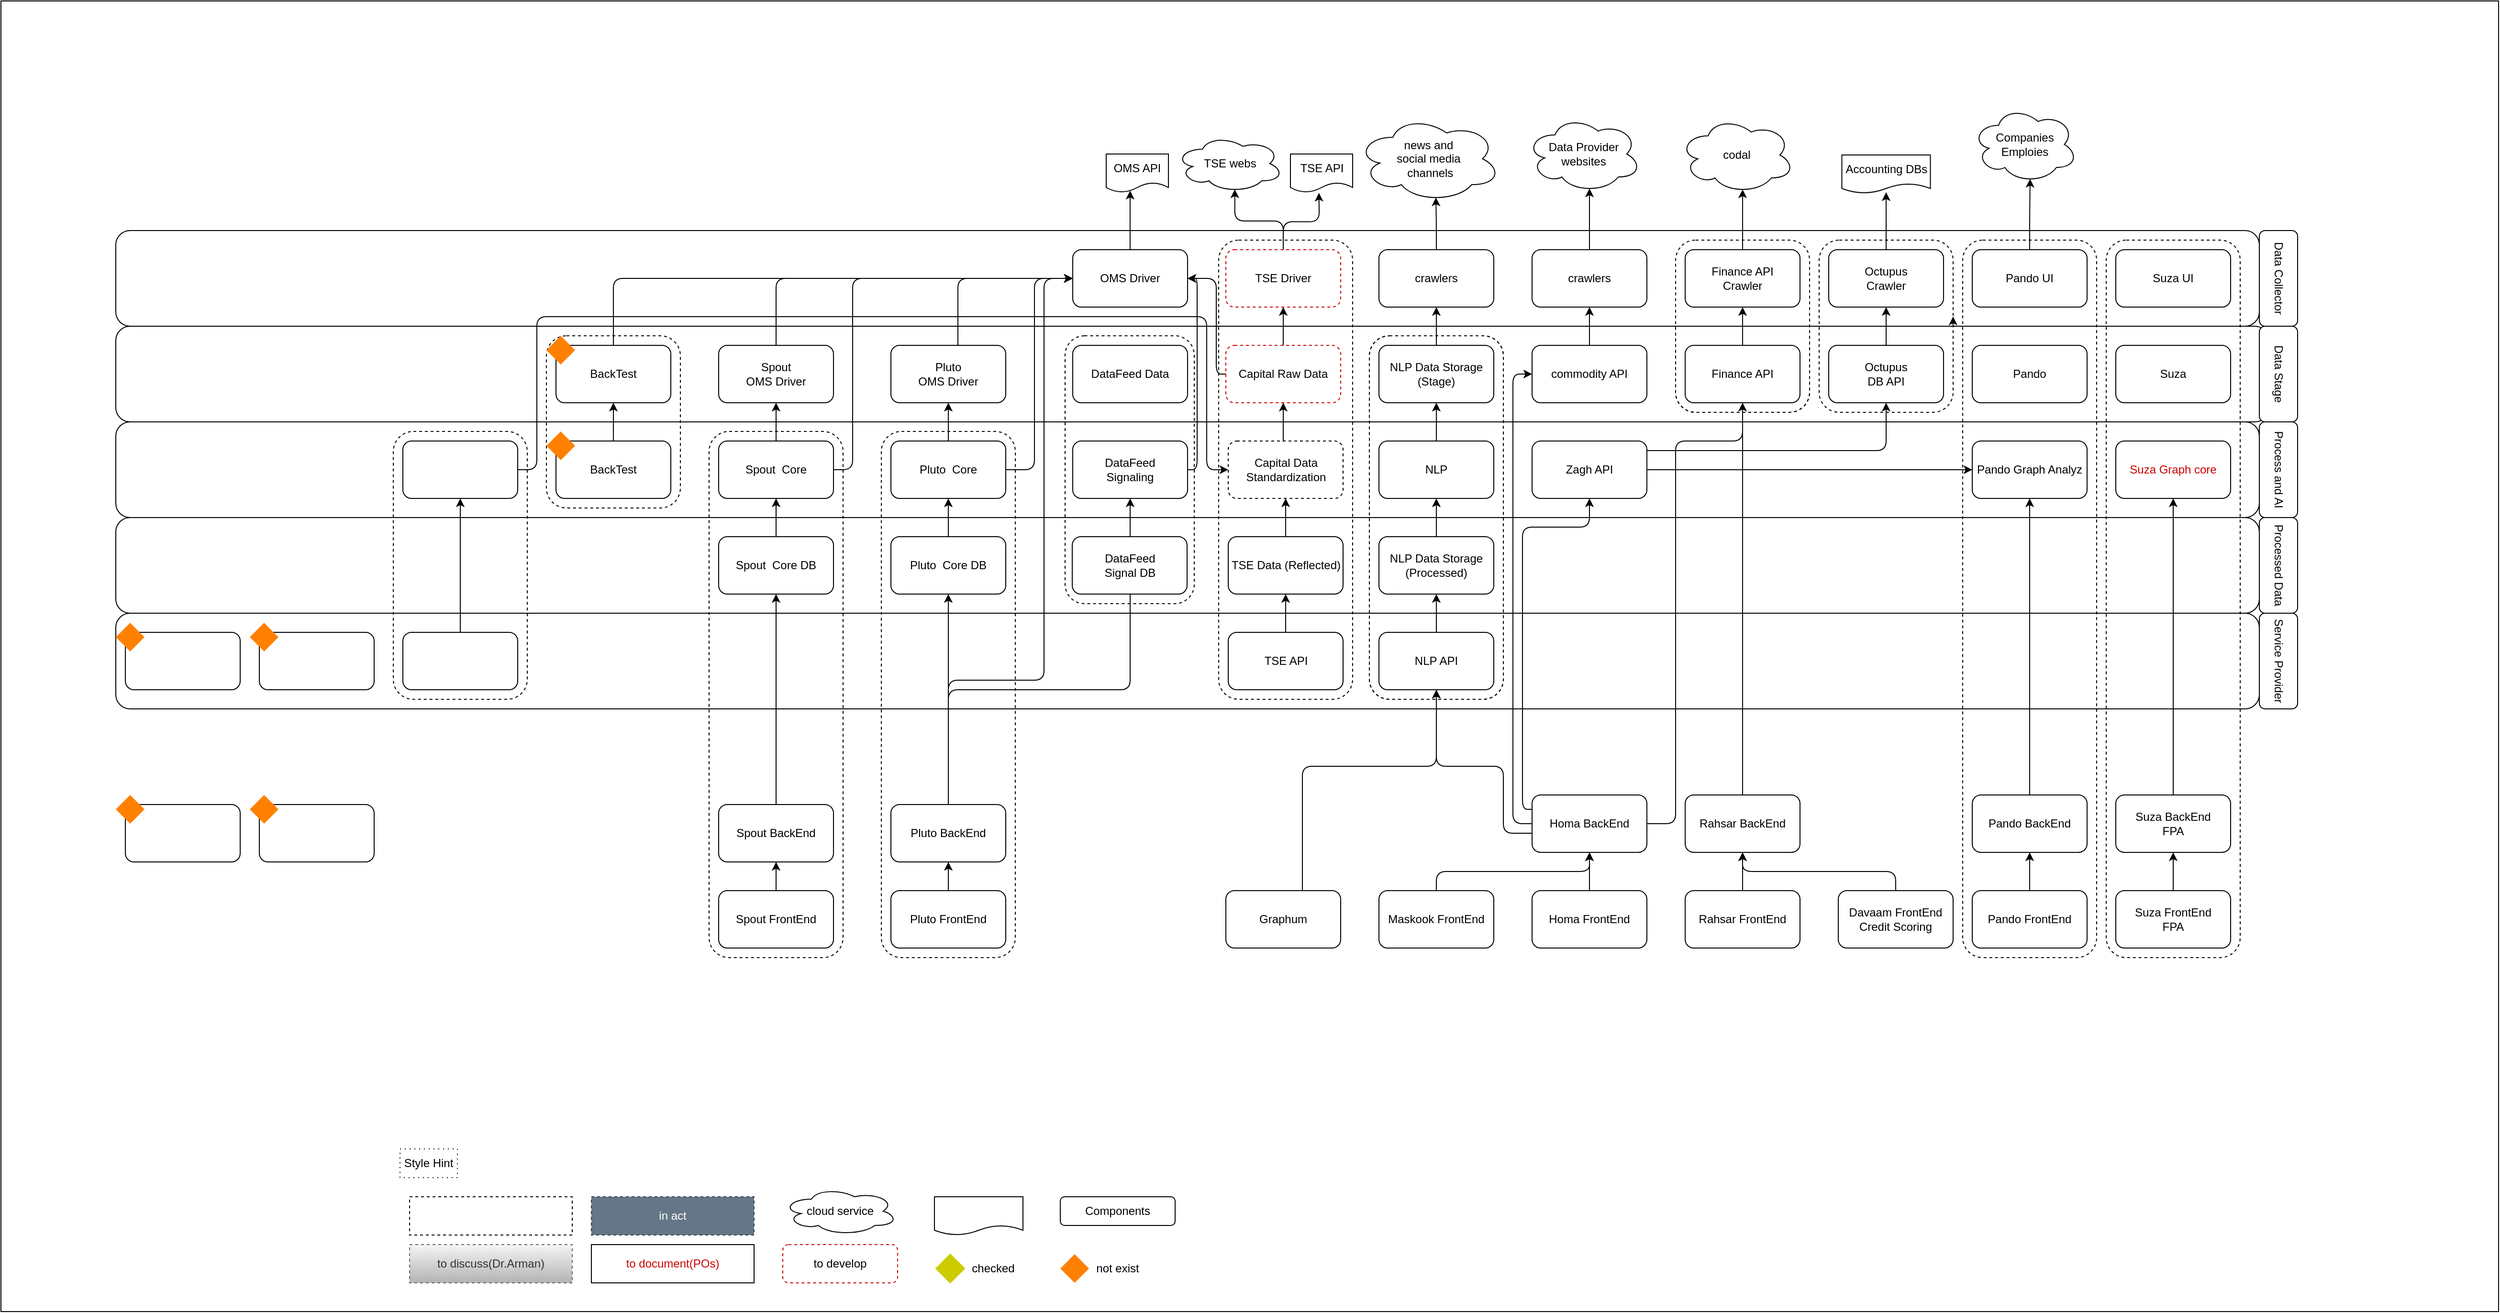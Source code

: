 <mxfile>
    <diagram id="IDggDLyRPkDE95e67uGO" name="Page-1">
        <mxGraphModel dx="3139" dy="2507" grid="1" gridSize="10" guides="1" tooltips="1" connect="1" arrows="1" fold="1" page="1" pageScale="1" pageWidth="827" pageHeight="1169" math="0" shadow="0">
            <root>
                <mxCell id="0"/>
                <mxCell id="1" parent="0"/>
                <mxCell id="234" value="" style="rounded=0;whiteSpace=wrap;html=1;sketch=0;" vertex="1" parent="1">
                    <mxGeometry x="-1240" y="-240" width="2610" height="1370" as="geometry"/>
                </mxCell>
                <mxCell id="88" value="" style="rounded=1;whiteSpace=wrap;html=1;fillColor=default;" parent="1" vertex="1">
                    <mxGeometry x="-1120" y="400" width="2240" height="100" as="geometry"/>
                </mxCell>
                <mxCell id="39" value="" style="rounded=1;whiteSpace=wrap;html=1;" parent="1" vertex="1">
                    <mxGeometry x="-1120" y="200" width="2240" height="100" as="geometry"/>
                </mxCell>
                <mxCell id="187" value="" style="rounded=1;whiteSpace=wrap;html=1;fillColor=default;" parent="1" vertex="1">
                    <mxGeometry x="-1120" y="300" width="2240" height="100" as="geometry"/>
                </mxCell>
                <mxCell id="228" value="" style="rounded=1;whiteSpace=wrap;html=1;dashed=1;fillColor=none;" vertex="1" parent="1">
                    <mxGeometry x="-830" y="210" width="140" height="280" as="geometry"/>
                </mxCell>
                <mxCell id="38" value="" style="rounded=1;whiteSpace=wrap;html=1;" parent="1" vertex="1">
                    <mxGeometry x="-1120" y="100" width="2250" height="100" as="geometry"/>
                </mxCell>
                <mxCell id="229" value="" style="rounded=1;whiteSpace=wrap;html=1;dashed=1;fillColor=none;" vertex="1" parent="1">
                    <mxGeometry x="-670" y="110" width="140" height="180" as="geometry"/>
                </mxCell>
                <mxCell id="65" value="" style="rounded=1;whiteSpace=wrap;html=1;dashed=1;fillColor=none;" parent="1" vertex="1">
                    <mxGeometry x="510" y="10" width="140" height="180" as="geometry"/>
                </mxCell>
                <mxCell id="164" value="" style="rounded=1;whiteSpace=wrap;html=1;dashed=1;fillColor=none;" parent="1" vertex="1">
                    <mxGeometry x="-128" y="110" width="135" height="280" as="geometry"/>
                </mxCell>
                <mxCell id="61" value="" style="rounded=1;whiteSpace=wrap;html=1;" parent="1" vertex="1">
                    <mxGeometry x="-1120" width="2240" height="100" as="geometry"/>
                </mxCell>
                <mxCell id="196" value="" style="rounded=1;whiteSpace=wrap;html=1;dashed=1;fillColor=none;" parent="1" vertex="1">
                    <mxGeometry x="32.5" y="10" width="140" height="480" as="geometry"/>
                </mxCell>
                <mxCell id="195" value="" style="rounded=1;whiteSpace=wrap;html=1;dashed=1;fillColor=none;" parent="1" vertex="1">
                    <mxGeometry x="190" y="110" width="140" height="380" as="geometry"/>
                </mxCell>
                <mxCell id="146" value="" style="rounded=1;whiteSpace=wrap;html=1;dashed=1;fillColor=none;" parent="1" vertex="1">
                    <mxGeometry x="-320" y="210" width="140" height="550" as="geometry"/>
                </mxCell>
                <mxCell id="85" value="" style="rounded=1;whiteSpace=wrap;html=1;dashed=1;fillColor=none;" parent="1" vertex="1">
                    <mxGeometry x="960" y="10" width="140" height="750" as="geometry"/>
                </mxCell>
                <mxCell id="147" value="" style="rounded=1;whiteSpace=wrap;html=1;dashed=1;fillColor=none;" parent="1" vertex="1">
                    <mxGeometry x="-500" y="210" width="140" height="550" as="geometry"/>
                </mxCell>
                <mxCell id="69" value="" style="rounded=1;whiteSpace=wrap;html=1;dashed=1;fillColor=none;" parent="1" vertex="1">
                    <mxGeometry x="660" y="10" width="140" height="180" as="geometry"/>
                </mxCell>
                <mxCell id="89" value="Service Provider" style="rounded=1;whiteSpace=wrap;html=1;rotation=90;" parent="1" vertex="1">
                    <mxGeometry x="1090" y="430" width="100" height="40" as="geometry"/>
                </mxCell>
                <mxCell id="78" value="" style="rounded=1;whiteSpace=wrap;html=1;dashed=1;fillColor=none;" parent="1" vertex="1">
                    <mxGeometry x="810" y="10" width="140" height="750" as="geometry"/>
                </mxCell>
                <mxCell id="62" value="Data Collector" style="rounded=1;whiteSpace=wrap;html=1;rotation=90;" parent="1" vertex="1">
                    <mxGeometry x="1090" y="30" width="100" height="40" as="geometry"/>
                </mxCell>
                <mxCell id="52" value="" style="rounded=1;whiteSpace=wrap;html=1;dashed=1;fillColor=none;" parent="1" vertex="1">
                    <mxGeometry x="190" y="110" width="140" height="380" as="geometry"/>
                </mxCell>
                <mxCell id="48" style="edgeStyle=orthogonalEdgeStyle;html=1;" parent="1" source="3" target="47" edge="1">
                    <mxGeometry relative="1" as="geometry"/>
                </mxCell>
                <mxCell id="3" value="NLP" style="rounded=1;whiteSpace=wrap;html=1;" parent="1" vertex="1">
                    <mxGeometry x="200" y="220" width="120" height="60" as="geometry"/>
                </mxCell>
                <mxCell id="17" style="edgeStyle=orthogonalEdgeStyle;html=1;entryX=0.5;entryY=1;entryDx=0;entryDy=0;" parent="1" source="4" target="8" edge="1">
                    <mxGeometry relative="1" as="geometry"/>
                </mxCell>
                <mxCell id="4" value="commodity API" style="rounded=1;whiteSpace=wrap;html=1;" parent="1" vertex="1">
                    <mxGeometry x="360" y="120" width="120" height="60" as="geometry"/>
                </mxCell>
                <mxCell id="18" style="edgeStyle=orthogonalEdgeStyle;html=1;entryX=0.55;entryY=0.95;entryDx=0;entryDy=0;entryPerimeter=0;" parent="1" source="5" target="6" edge="1">
                    <mxGeometry relative="1" as="geometry"/>
                </mxCell>
                <mxCell id="5" value="Finance API&lt;br&gt;Crawler" style="rounded=1;whiteSpace=wrap;html=1;" parent="1" vertex="1">
                    <mxGeometry x="520" y="20" width="120" height="60" as="geometry"/>
                </mxCell>
                <mxCell id="6" value="codal" style="ellipse;shape=cloud;whiteSpace=wrap;html=1;" parent="1" vertex="1">
                    <mxGeometry x="514" y="-119" width="120" height="80" as="geometry"/>
                </mxCell>
                <mxCell id="118" style="edgeStyle=orthogonalEdgeStyle;html=1;entryX=0.55;entryY=0.95;entryDx=0;entryDy=0;entryPerimeter=0;fontSize=12;fontColor=#FFFFFF;" parent="1" source="8" target="117" edge="1">
                    <mxGeometry relative="1" as="geometry"/>
                </mxCell>
                <mxCell id="8" value="crawlers" style="rounded=1;whiteSpace=wrap;html=1;" parent="1" vertex="1">
                    <mxGeometry x="360" y="20" width="120" height="60" as="geometry"/>
                </mxCell>
                <mxCell id="116" style="edgeStyle=orthogonalEdgeStyle;html=1;entryX=0.55;entryY=0.95;entryDx=0;entryDy=0;entryPerimeter=0;fontSize=12;fontColor=#FFFFFF;" parent="1" source="9" target="115" edge="1">
                    <mxGeometry relative="1" as="geometry"/>
                </mxCell>
                <mxCell id="9" value="crawlers" style="rounded=1;whiteSpace=wrap;html=1;" parent="1" vertex="1">
                    <mxGeometry x="200" y="20" width="120" height="60" as="geometry"/>
                </mxCell>
                <mxCell id="24" style="edgeStyle=orthogonalEdgeStyle;html=1;entryX=0.5;entryY=1;entryDx=0;entryDy=0;" parent="1" source="19" target="5" edge="1">
                    <mxGeometry relative="1" as="geometry"/>
                </mxCell>
                <mxCell id="19" value="Rahsar BackEnd" style="rounded=1;whiteSpace=wrap;html=1;" parent="1" vertex="1">
                    <mxGeometry x="520" y="590" width="120" height="60" as="geometry"/>
                </mxCell>
                <mxCell id="26" style="edgeStyle=orthogonalEdgeStyle;html=1;entryX=0.5;entryY=1;entryDx=0;entryDy=0;" parent="1" source="20" target="21" edge="1">
                    <mxGeometry relative="1" as="geometry"/>
                </mxCell>
                <mxCell id="20" value="Homa FrontEnd" style="rounded=1;whiteSpace=wrap;html=1;" parent="1" vertex="1">
                    <mxGeometry x="360" y="690" width="120" height="60" as="geometry"/>
                </mxCell>
                <mxCell id="28" style="edgeStyle=orthogonalEdgeStyle;html=1;entryX=0;entryY=0.5;entryDx=0;entryDy=0;" parent="1" source="21" target="4" edge="1">
                    <mxGeometry relative="1" as="geometry">
                        <Array as="points">
                            <mxPoint x="340" y="620"/>
                            <mxPoint x="340" y="150"/>
                        </Array>
                    </mxGeometry>
                </mxCell>
                <mxCell id="34" style="edgeStyle=orthogonalEdgeStyle;html=1;entryX=0.5;entryY=1;entryDx=0;entryDy=0;exitX=0;exitY=0.25;exitDx=0;exitDy=0;" parent="1" target="31" edge="1" source="21">
                    <mxGeometry relative="1" as="geometry">
                        <mxPoint x="420" y="350" as="sourcePoint"/>
                        <Array as="points">
                            <mxPoint x="350" y="605"/>
                            <mxPoint x="350" y="310"/>
                            <mxPoint x="420" y="310"/>
                        </Array>
                    </mxGeometry>
                </mxCell>
                <mxCell id="193" style="edgeStyle=orthogonalEdgeStyle;html=1;entryX=0.5;entryY=1;entryDx=0;entryDy=0;fontFamily=Helvetica;fontSize=12;fontColor=#FFFFFF;" parent="1" source="21" target="190" edge="1">
                    <mxGeometry relative="1" as="geometry">
                        <Array as="points">
                            <mxPoint x="330" y="630"/>
                            <mxPoint x="330" y="560"/>
                            <mxPoint x="260" y="560"/>
                        </Array>
                    </mxGeometry>
                </mxCell>
                <mxCell id="226" style="edgeStyle=orthogonalEdgeStyle;html=1;entryX=0.5;entryY=1;entryDx=0;entryDy=0;" edge="1" parent="1" source="21" target="63">
                    <mxGeometry relative="1" as="geometry">
                        <Array as="points">
                            <mxPoint x="510" y="620"/>
                            <mxPoint x="510" y="220"/>
                            <mxPoint x="580" y="220"/>
                        </Array>
                    </mxGeometry>
                </mxCell>
                <mxCell id="21" value="Homa BackEnd" style="rounded=1;whiteSpace=wrap;html=1;" parent="1" vertex="1">
                    <mxGeometry x="360" y="590" width="120" height="60" as="geometry"/>
                </mxCell>
                <mxCell id="25" style="edgeStyle=orthogonalEdgeStyle;html=1;entryX=0.5;entryY=1;entryDx=0;entryDy=0;" parent="1" source="22" target="19" edge="1">
                    <mxGeometry relative="1" as="geometry"/>
                </mxCell>
                <mxCell id="22" value="Rahsar FrontEnd" style="rounded=1;whiteSpace=wrap;html=1;" parent="1" vertex="1">
                    <mxGeometry x="520" y="690" width="120" height="60" as="geometry"/>
                </mxCell>
                <mxCell id="30" style="edgeStyle=orthogonalEdgeStyle;html=1;" parent="1" source="29" target="21" edge="1">
                    <mxGeometry relative="1" as="geometry">
                        <Array as="points">
                            <mxPoint x="260" y="670"/>
                            <mxPoint x="420" y="670"/>
                        </Array>
                    </mxGeometry>
                </mxCell>
                <mxCell id="29" value="Maskook FrontEnd" style="rounded=1;whiteSpace=wrap;html=1;" parent="1" vertex="1">
                    <mxGeometry x="200" y="690" width="120" height="60" as="geometry"/>
                </mxCell>
                <mxCell id="67" style="edgeStyle=orthogonalEdgeStyle;html=1;entryX=0.5;entryY=1;entryDx=0;entryDy=0;" parent="1" source="31" target="66" edge="1">
                    <mxGeometry relative="1" as="geometry">
                        <Array as="points">
                            <mxPoint x="730" y="230"/>
                        </Array>
                    </mxGeometry>
                </mxCell>
                <mxCell id="82" style="edgeStyle=orthogonalEdgeStyle;html=1;entryX=0;entryY=0.5;entryDx=0;entryDy=0;" parent="1" source="31" target="72" edge="1">
                    <mxGeometry relative="1" as="geometry"/>
                </mxCell>
                <mxCell id="31" value="Zagh API" style="rounded=1;whiteSpace=wrap;html=1;" parent="1" vertex="1">
                    <mxGeometry x="360" y="220" width="120" height="60" as="geometry"/>
                </mxCell>
                <mxCell id="40" value="Data Stage" style="rounded=1;whiteSpace=wrap;html=1;rotation=90;" parent="1" vertex="1">
                    <mxGeometry x="1090" y="130" width="100" height="40" as="geometry"/>
                </mxCell>
                <mxCell id="41" value="Process and AI" style="rounded=1;whiteSpace=wrap;html=1;rotation=90;" parent="1" vertex="1">
                    <mxGeometry x="1090" y="230" width="100" height="40" as="geometry"/>
                </mxCell>
                <mxCell id="45" style="edgeStyle=orthogonalEdgeStyle;html=1;entryX=0.5;entryY=1;entryDx=0;entryDy=0;" parent="1" source="42" target="19" edge="1">
                    <mxGeometry relative="1" as="geometry">
                        <Array as="points">
                            <mxPoint x="740" y="670"/>
                            <mxPoint x="580" y="670"/>
                        </Array>
                    </mxGeometry>
                </mxCell>
                <mxCell id="42" value="Davaam FrontEnd&lt;br&gt;Credit Scoring" style="rounded=1;whiteSpace=wrap;html=1;" parent="1" vertex="1">
                    <mxGeometry x="680" y="690" width="120" height="60" as="geometry"/>
                </mxCell>
                <mxCell id="151" style="edgeStyle=orthogonalEdgeStyle;html=1;entryX=0.5;entryY=1;entryDx=0;entryDy=0;fontSize=12;fontColor=#FFFFFF;" parent="1" source="43" target="84" edge="1">
                    <mxGeometry relative="1" as="geometry"/>
                </mxCell>
                <mxCell id="43" value="Suza FrontEnd&lt;br&gt;FPA" style="rounded=1;whiteSpace=wrap;html=1;" parent="1" vertex="1">
                    <mxGeometry x="970" y="690" width="120" height="60" as="geometry"/>
                </mxCell>
                <mxCell id="194" style="edgeStyle=orthogonalEdgeStyle;html=1;entryX=0.5;entryY=1;entryDx=0;entryDy=0;fontFamily=Helvetica;fontSize=12;fontColor=#FFFFFF;" parent="1" source="46" target="190" edge="1">
                    <mxGeometry relative="1" as="geometry">
                        <Array as="points">
                            <mxPoint x="120" y="560"/>
                            <mxPoint x="260" y="560"/>
                        </Array>
                    </mxGeometry>
                </mxCell>
                <mxCell id="46" value="Graphum" style="rounded=1;whiteSpace=wrap;html=1;" parent="1" vertex="1">
                    <mxGeometry x="40" y="690" width="120" height="60" as="geometry"/>
                </mxCell>
                <mxCell id="49" style="edgeStyle=orthogonalEdgeStyle;html=1;" parent="1" source="47" target="9" edge="1">
                    <mxGeometry relative="1" as="geometry"/>
                </mxCell>
                <mxCell id="47" value="NLP Data Storage&lt;br&gt;(Stage)" style="rounded=1;whiteSpace=wrap;html=1;" parent="1" vertex="1">
                    <mxGeometry x="200" y="120" width="120" height="60" as="geometry"/>
                </mxCell>
                <mxCell id="80" style="edgeStyle=orthogonalEdgeStyle;html=1;entryX=0.55;entryY=0.95;entryDx=0;entryDy=0;entryPerimeter=0;" parent="1" source="54" target="79" edge="1">
                    <mxGeometry relative="1" as="geometry"/>
                </mxCell>
                <mxCell id="54" value="Pando UI" style="rounded=1;whiteSpace=wrap;html=1;" parent="1" vertex="1">
                    <mxGeometry x="820" y="20" width="120" height="60" as="geometry"/>
                </mxCell>
                <mxCell id="107" style="edgeStyle=orthogonalEdgeStyle;html=1;entryX=0.49;entryY=1;entryDx=0;entryDy=0;entryPerimeter=0;fontSize=12;fontColor=#FFFFFF;" parent="1" source="55" edge="1">
                    <mxGeometry relative="1" as="geometry">
                        <mxPoint x="730" y="-40" as="targetPoint"/>
                    </mxGeometry>
                </mxCell>
                <mxCell id="55" value="Octupus&lt;br&gt;Crawler" style="rounded=1;whiteSpace=wrap;html=1;" parent="1" vertex="1">
                    <mxGeometry x="670" y="20" width="120" height="60" as="geometry"/>
                </mxCell>
                <mxCell id="63" value="Finance API" style="rounded=1;whiteSpace=wrap;html=1;" parent="1" vertex="1">
                    <mxGeometry x="520" y="120" width="120" height="60" as="geometry"/>
                </mxCell>
                <mxCell id="68" style="edgeStyle=orthogonalEdgeStyle;html=1;entryX=0.5;entryY=1;entryDx=0;entryDy=0;" parent="1" source="66" target="55" edge="1">
                    <mxGeometry relative="1" as="geometry"/>
                </mxCell>
                <mxCell id="66" value="Octupus&lt;br&gt;DB API" style="rounded=1;whiteSpace=wrap;html=1;" parent="1" vertex="1">
                    <mxGeometry x="670" y="120" width="120" height="60" as="geometry"/>
                </mxCell>
                <mxCell id="71" value="Pando" style="rounded=1;whiteSpace=wrap;html=1;" parent="1" vertex="1">
                    <mxGeometry x="820" y="120" width="120" height="60" as="geometry"/>
                </mxCell>
                <mxCell id="72" value="Pando Graph Analyz" style="rounded=1;whiteSpace=wrap;html=1;" parent="1" vertex="1">
                    <mxGeometry x="820" y="220" width="120" height="60" as="geometry"/>
                </mxCell>
                <mxCell id="152" style="edgeStyle=orthogonalEdgeStyle;html=1;entryX=0.5;entryY=1;entryDx=0;entryDy=0;fontSize=12;fontColor=#FFFFFF;" parent="1" source="73" target="72" edge="1">
                    <mxGeometry relative="1" as="geometry"/>
                </mxCell>
                <mxCell id="73" value="Pando BackEnd" style="rounded=1;whiteSpace=wrap;html=1;" parent="1" vertex="1">
                    <mxGeometry x="820" y="590" width="120" height="60" as="geometry"/>
                </mxCell>
                <mxCell id="150" style="edgeStyle=orthogonalEdgeStyle;html=1;entryX=0.5;entryY=1;entryDx=0;entryDy=0;fontSize=12;fontColor=#FFFFFF;" parent="1" source="74" target="73" edge="1">
                    <mxGeometry relative="1" as="geometry"/>
                </mxCell>
                <mxCell id="74" value="Pando FrontEnd" style="rounded=1;whiteSpace=wrap;html=1;" parent="1" vertex="1">
                    <mxGeometry x="820" y="690" width="120" height="60" as="geometry"/>
                </mxCell>
                <mxCell id="75" style="edgeStyle=orthogonalEdgeStyle;html=1;exitX=1;exitY=0.5;exitDx=0;exitDy=0;entryX=1;entryY=0.444;entryDx=0;entryDy=0;entryPerimeter=0;" parent="1" source="69" target="69" edge="1">
                    <mxGeometry relative="1" as="geometry"/>
                </mxCell>
                <mxCell id="79" value="Companies&lt;br&gt;Emploies" style="ellipse;shape=cloud;whiteSpace=wrap;html=1;" parent="1" vertex="1">
                    <mxGeometry x="820" y="-130" width="110" height="80" as="geometry"/>
                </mxCell>
                <mxCell id="83" value="&lt;font color=&quot;#cc0000&quot;&gt;Suza Graph core&lt;/font&gt;" style="rounded=1;whiteSpace=wrap;html=1;" parent="1" vertex="1">
                    <mxGeometry x="970" y="220" width="120" height="60" as="geometry"/>
                </mxCell>
                <mxCell id="153" style="edgeStyle=orthogonalEdgeStyle;html=1;entryX=0.5;entryY=1;entryDx=0;entryDy=0;fontSize=12;fontColor=#FFFFFF;" parent="1" source="84" target="83" edge="1">
                    <mxGeometry relative="1" as="geometry"/>
                </mxCell>
                <mxCell id="84" value="Suza BackEnd&lt;br&gt;FPA" style="rounded=1;whiteSpace=wrap;html=1;" parent="1" vertex="1">
                    <mxGeometry x="970" y="590" width="120" height="60" as="geometry"/>
                </mxCell>
                <mxCell id="86" value="Suza UI" style="rounded=1;whiteSpace=wrap;html=1;" parent="1" vertex="1">
                    <mxGeometry x="970" y="20" width="120" height="60" as="geometry"/>
                </mxCell>
                <mxCell id="87" value="Suza" style="rounded=1;whiteSpace=wrap;html=1;" parent="1" vertex="1">
                    <mxGeometry x="970" y="120" width="120" height="60" as="geometry"/>
                </mxCell>
                <mxCell id="105" value="OMS API" style="shape=document;whiteSpace=wrap;html=1;boundedLbl=1;fontSize=12;fontColor=default;fillColor=default;size=0.25;" parent="1" vertex="1">
                    <mxGeometry x="-85" y="-80" width="65" height="40" as="geometry"/>
                </mxCell>
                <mxCell id="154" style="edgeStyle=orthogonalEdgeStyle;html=1;entryX=1;entryY=0.5;entryDx=0;entryDy=0;fontSize=12;fontColor=#FFFFFF;" parent="1" source="111" target="139" edge="1">
                    <mxGeometry relative="1" as="geometry">
                        <Array as="points">
                            <mxPoint x="30" y="150"/>
                            <mxPoint x="30" y="50"/>
                        </Array>
                    </mxGeometry>
                </mxCell>
                <mxCell id="156" style="edgeStyle=orthogonalEdgeStyle;html=1;entryX=0.5;entryY=1;entryDx=0;entryDy=0;fontSize=12;fontColor=#FFFFFF;" parent="1" source="111" target="155" edge="1">
                    <mxGeometry relative="1" as="geometry"/>
                </mxCell>
                <mxCell id="111" value="Capital Raw Data" style="rounded=1;whiteSpace=wrap;html=1;dashed=1;strokeColor=#CC0000;" parent="1" vertex="1">
                    <mxGeometry x="40" y="120" width="120" height="60" as="geometry"/>
                </mxCell>
                <mxCell id="115" value="news and &lt;br&gt;social media&lt;br&gt;&amp;nbsp;channels" style="ellipse;shape=cloud;whiteSpace=wrap;html=1;" parent="1" vertex="1">
                    <mxGeometry x="177" y="-120" width="150" height="90" as="geometry"/>
                </mxCell>
                <mxCell id="117" value="Data Provider websites" style="ellipse;shape=cloud;whiteSpace=wrap;html=1;" parent="1" vertex="1">
                    <mxGeometry x="354" y="-120" width="120" height="80" as="geometry"/>
                </mxCell>
                <mxCell id="119" value="TSE webs" style="ellipse;shape=cloud;whiteSpace=wrap;html=1;" parent="1" vertex="1">
                    <mxGeometry x="-12.5" y="-100" width="112.5" height="60" as="geometry"/>
                </mxCell>
                <mxCell id="136" style="edgeStyle=orthogonalEdgeStyle;html=1;fontSize=12;fontColor=#FFFFFF;startArrow=none;" parent="1" source="217" target="130" edge="1">
                    <mxGeometry relative="1" as="geometry"/>
                </mxCell>
                <mxCell id="138" style="edgeStyle=orthogonalEdgeStyle;html=1;entryX=0.5;entryY=1;entryDx=0;entryDy=0;fontSize=12;fontColor=#FFFFFF;" parent="1" source="126" target="128" edge="1">
                    <mxGeometry relative="1" as="geometry">
                        <Array as="points">
                            <mxPoint x="-250" y="480"/>
                            <mxPoint x="-60" y="480"/>
                        </Array>
                    </mxGeometry>
                </mxCell>
                <mxCell id="143" style="edgeStyle=orthogonalEdgeStyle;html=1;entryX=0;entryY=0.5;entryDx=0;entryDy=0;fontSize=12;fontColor=#FFFFFF;" parent="1" source="126" target="139" edge="1">
                    <mxGeometry relative="1" as="geometry">
                        <Array as="points">
                            <mxPoint x="-250" y="470"/>
                            <mxPoint x="-150" y="470"/>
                            <mxPoint x="-150" y="50"/>
                        </Array>
                    </mxGeometry>
                </mxCell>
                <mxCell id="219" style="edgeStyle=orthogonalEdgeStyle;html=1;entryX=0.5;entryY=1;entryDx=0;entryDy=0;" edge="1" parent="1" source="126" target="217">
                    <mxGeometry relative="1" as="geometry"/>
                </mxCell>
                <mxCell id="126" value="Pluto BackEnd" style="rounded=1;whiteSpace=wrap;html=1;" parent="1" vertex="1">
                    <mxGeometry x="-310" y="600" width="120" height="60" as="geometry"/>
                </mxCell>
                <mxCell id="135" style="edgeStyle=orthogonalEdgeStyle;html=1;entryX=0.5;entryY=1;entryDx=0;entryDy=0;fontSize=12;fontColor=#FFFFFF;startArrow=none;" parent="1" source="215" target="129" edge="1">
                    <mxGeometry relative="1" as="geometry"/>
                </mxCell>
                <mxCell id="220" style="edgeStyle=orthogonalEdgeStyle;html=1;entryX=0.5;entryY=1;entryDx=0;entryDy=0;" edge="1" parent="1" source="127" target="215">
                    <mxGeometry relative="1" as="geometry"/>
                </mxCell>
                <mxCell id="127" value="Spout BackEnd" style="rounded=1;whiteSpace=wrap;html=1;" parent="1" vertex="1">
                    <mxGeometry x="-490" y="600" width="120" height="60" as="geometry"/>
                </mxCell>
                <mxCell id="141" style="edgeStyle=orthogonalEdgeStyle;html=1;fontSize=12;fontColor=#FFFFFF;" parent="1" source="128" target="139" edge="1">
                    <mxGeometry relative="1" as="geometry">
                        <Array as="points">
                            <mxPoint x="10" y="250"/>
                            <mxPoint x="10" y="50"/>
                        </Array>
                    </mxGeometry>
                </mxCell>
                <mxCell id="128" value="DataFeed&lt;br&gt;Signaling" style="rounded=1;whiteSpace=wrap;html=1;" parent="1" vertex="1">
                    <mxGeometry x="-120" y="220" width="120" height="60" as="geometry"/>
                </mxCell>
                <mxCell id="145" style="edgeStyle=orthogonalEdgeStyle;html=1;entryX=0;entryY=0.5;entryDx=0;entryDy=0;fontSize=12;fontColor=#FFFFFF;startArrow=none;" parent="1" source="211" target="139" edge="1">
                    <mxGeometry relative="1" as="geometry">
                        <Array as="points">
                            <mxPoint x="-430" y="50"/>
                        </Array>
                    </mxGeometry>
                </mxCell>
                <mxCell id="213" style="edgeStyle=orthogonalEdgeStyle;html=1;entryX=0.5;entryY=1;entryDx=0;entryDy=0;" edge="1" parent="1" source="129" target="211">
                    <mxGeometry relative="1" as="geometry"/>
                </mxCell>
                <mxCell id="214" style="edgeStyle=orthogonalEdgeStyle;html=1;entryX=0;entryY=0.5;entryDx=0;entryDy=0;" edge="1" parent="1" source="129" target="139">
                    <mxGeometry relative="1" as="geometry">
                        <Array as="points">
                            <mxPoint x="-350" y="250"/>
                            <mxPoint x="-350" y="50"/>
                        </Array>
                    </mxGeometry>
                </mxCell>
                <mxCell id="129" value="Spout&amp;nbsp; Core" style="rounded=1;whiteSpace=wrap;html=1;" parent="1" vertex="1">
                    <mxGeometry x="-490" y="220" width="120" height="60" as="geometry"/>
                </mxCell>
                <mxCell id="142" style="edgeStyle=orthogonalEdgeStyle;html=1;entryX=0;entryY=0.5;entryDx=0;entryDy=0;fontSize=12;fontColor=#FFFFFF;" parent="1" source="130" target="139" edge="1">
                    <mxGeometry relative="1" as="geometry">
                        <Array as="points">
                            <mxPoint x="-160" y="250"/>
                            <mxPoint x="-160" y="50"/>
                        </Array>
                    </mxGeometry>
                </mxCell>
                <mxCell id="209" style="edgeStyle=none;html=1;entryX=0.5;entryY=1;entryDx=0;entryDy=0;" edge="1" parent="1" source="130" target="208">
                    <mxGeometry relative="1" as="geometry"/>
                </mxCell>
                <mxCell id="130" value="Pluto&amp;nbsp; Core" style="rounded=1;whiteSpace=wrap;html=1;" parent="1" vertex="1">
                    <mxGeometry x="-310" y="220" width="120" height="60" as="geometry"/>
                </mxCell>
                <mxCell id="133" style="edgeStyle=orthogonalEdgeStyle;html=1;fontSize=12;fontColor=#FFFFFF;" parent="1" source="131" target="126" edge="1">
                    <mxGeometry relative="1" as="geometry"/>
                </mxCell>
                <mxCell id="131" value="Pluto FrontEnd" style="rounded=1;whiteSpace=wrap;html=1;" parent="1" vertex="1">
                    <mxGeometry x="-310" y="690" width="120" height="60" as="geometry"/>
                </mxCell>
                <mxCell id="134" style="edgeStyle=orthogonalEdgeStyle;html=1;fontSize=12;fontColor=#FFFFFF;" parent="1" source="132" target="127" edge="1">
                    <mxGeometry relative="1" as="geometry"/>
                </mxCell>
                <mxCell id="132" value="Spout FrontEnd" style="rounded=1;whiteSpace=wrap;html=1;" parent="1" vertex="1">
                    <mxGeometry x="-490" y="690" width="120" height="60" as="geometry"/>
                </mxCell>
                <mxCell id="222" style="edgeStyle=orthogonalEdgeStyle;html=1;entryX=0.384;entryY=0.96;entryDx=0;entryDy=0;entryPerimeter=0;" edge="1" parent="1" source="139" target="105">
                    <mxGeometry relative="1" as="geometry"/>
                </mxCell>
                <mxCell id="139" value="OMS Driver" style="rounded=1;whiteSpace=wrap;html=1;" parent="1" vertex="1">
                    <mxGeometry x="-120" y="20" width="120" height="60" as="geometry"/>
                </mxCell>
                <mxCell id="157" style="edgeStyle=orthogonalEdgeStyle;html=1;entryX=0.419;entryY=1.015;entryDx=0;entryDy=0;entryPerimeter=0;fontSize=12;fontColor=#FFFFFF;" parent="1" source="155" edge="1">
                    <mxGeometry relative="1" as="geometry">
                        <mxPoint x="137.235" y="-39.4" as="targetPoint"/>
                    </mxGeometry>
                </mxCell>
                <mxCell id="158" style="edgeStyle=orthogonalEdgeStyle;html=1;entryX=0.55;entryY=0.95;entryDx=0;entryDy=0;entryPerimeter=0;fontSize=12;fontColor=#FFFFFF;" parent="1" source="155" target="119" edge="1">
                    <mxGeometry relative="1" as="geometry"/>
                </mxCell>
                <mxCell id="155" value="TSE Driver" style="rounded=1;whiteSpace=wrap;html=1;dashed=1;strokeColor=#CC0000;" parent="1" vertex="1">
                    <mxGeometry x="40" y="20" width="120" height="60" as="geometry"/>
                </mxCell>
                <mxCell id="159" value="DataFeed Data" style="rounded=1;whiteSpace=wrap;html=1;" parent="1" vertex="1">
                    <mxGeometry x="-120" y="120" width="120" height="60" as="geometry"/>
                </mxCell>
                <mxCell id="230" style="edgeStyle=orthogonalEdgeStyle;html=1;entryX=0.5;entryY=1;entryDx=0;entryDy=0;" edge="1" parent="1">
                    <mxGeometry relative="1" as="geometry">
                        <mxPoint x="-600" y="220" as="sourcePoint"/>
                        <mxPoint x="-600" y="180" as="targetPoint"/>
                    </mxGeometry>
                </mxCell>
                <mxCell id="231" style="edgeStyle=orthogonalEdgeStyle;html=1;entryX=0;entryY=0.5;entryDx=0;entryDy=0;" edge="1" parent="1" target="139">
                    <mxGeometry relative="1" as="geometry">
                        <mxPoint x="-600" y="120" as="sourcePoint"/>
                        <Array as="points">
                            <mxPoint x="-600" y="50"/>
                        </Array>
                    </mxGeometry>
                </mxCell>
                <mxCell id="166" value="TSE API" style="shape=document;whiteSpace=wrap;html=1;boundedLbl=1;fontSize=12;fontColor=default;fillColor=default;size=0.25;" parent="1" vertex="1">
                    <mxGeometry x="107.5" y="-80" width="65" height="40" as="geometry"/>
                </mxCell>
                <mxCell id="167" value="Accounting DBs" style="shape=document;whiteSpace=wrap;html=1;boundedLbl=1;fontSize=12;fontColor=default;fillColor=default;size=0.25;" parent="1" vertex="1">
                    <mxGeometry x="683.75" y="-79" width="92.5" height="40" as="geometry"/>
                </mxCell>
                <mxCell id="172" value="" style="group;fillColor=default;" parent="1" vertex="1" connectable="0">
                    <mxGeometry x="-823" y="960" width="820" height="160" as="geometry"/>
                </mxCell>
                <mxCell id="171" value="" style="rounded=0;whiteSpace=wrap;html=1;fontSize=12;fontColor=#FFFFFF;strokeColor=#FFFFFF;fillColor=none;dashed=1;dashPattern=1 4;" parent="172" vertex="1">
                    <mxGeometry y="30" width="820" height="130" as="geometry"/>
                </mxCell>
                <mxCell id="94" value="&lt;font color=&quot;#ffffff&quot;&gt;bundle of product to be distil&lt;/font&gt;" style="whiteSpace=wrap;html=1;dashed=1;fontColor=#CC0000;fillColor=none;" parent="172" vertex="1">
                    <mxGeometry x="10" y="50" width="170" height="40" as="geometry"/>
                </mxCell>
                <mxCell id="97" value="to discuss(Dr.Arman)" style="whiteSpace=wrap;html=1;dashed=1;fillColor=#f5f5f5;strokeColor=#666666;gradientColor=#b3b3b3;fontColor=#333333;" parent="172" vertex="1">
                    <mxGeometry x="10" y="100" width="170" height="40" as="geometry"/>
                </mxCell>
                <mxCell id="98" value="in act" style="whiteSpace=wrap;html=1;dashed=1;fontColor=#ffffff;fillColor=#647687;strokeColor=#314354;" parent="172" vertex="1">
                    <mxGeometry x="200" y="50" width="170" height="40" as="geometry"/>
                </mxCell>
                <mxCell id="99" value="to document(POs)" style="whiteSpace=wrap;html=1;fontColor=#CC0000;" parent="172" vertex="1">
                    <mxGeometry x="200" y="100" width="170" height="40" as="geometry"/>
                </mxCell>
                <mxCell id="100" value="cloud service" style="ellipse;shape=cloud;whiteSpace=wrap;html=1;" parent="172" vertex="1">
                    <mxGeometry x="400" y="40" width="120" height="50" as="geometry"/>
                </mxCell>
                <mxCell id="112" value="to develop" style="rounded=1;whiteSpace=wrap;html=1;dashed=1;strokeColor=#CC0000;" parent="172" vertex="1">
                    <mxGeometry x="400" y="100" width="120" height="40" as="geometry"/>
                </mxCell>
                <mxCell id="122" value="" style="rhombus;whiteSpace=wrap;html=1;fontSize=12;fontColor=#FFFFFF;strokeColor=#CCCC00;fillColor=#CCCC00;" parent="172" vertex="1">
                    <mxGeometry x="560" y="110" width="30" height="30" as="geometry"/>
                </mxCell>
                <mxCell id="124" value="Components" style="rounded=1;whiteSpace=wrap;html=1;" parent="172" vertex="1">
                    <mxGeometry x="690" y="50" width="120" height="30" as="geometry"/>
                </mxCell>
                <mxCell id="168" value="&lt;span style=&quot;color: rgb(255 , 255 , 255)&quot;&gt;API Services&lt;/span&gt;" style="shape=document;whiteSpace=wrap;html=1;boundedLbl=1;fontSize=12;fontColor=default;fillColor=default;size=0.25;" parent="172" vertex="1">
                    <mxGeometry x="558.5" y="50" width="92.5" height="40" as="geometry"/>
                </mxCell>
                <mxCell id="169" value="checked" style="text;html=1;strokeColor=none;fillColor=none;align=center;verticalAlign=middle;whiteSpace=wrap;rounded=0;fontSize=12;fontColor=default;" parent="172" vertex="1">
                    <mxGeometry x="590" y="110" width="60" height="30" as="geometry"/>
                </mxCell>
                <mxCell id="170" value="Style Hint" style="text;html=1;strokeColor=default;fillColor=none;align=center;verticalAlign=middle;whiteSpace=wrap;rounded=0;fontSize=12;fontColor=default;dashed=1;dashPattern=1 4;" parent="172" vertex="1">
                    <mxGeometry width="60" height="30" as="geometry"/>
                </mxCell>
                <mxCell id="179" value="" style="rhombus;whiteSpace=wrap;html=1;fontSize=12;fontColor=#FFFFFF;strokeColor=none;fillColor=#FF8000;" parent="172" vertex="1">
                    <mxGeometry x="690" y="110" width="30" height="30" as="geometry"/>
                </mxCell>
                <mxCell id="180" value="not exist" style="text;html=1;strokeColor=none;fillColor=none;align=center;verticalAlign=middle;whiteSpace=wrap;rounded=0;fontSize=12;fontColor=default;" parent="172" vertex="1">
                    <mxGeometry x="720" y="110" width="60" height="30" as="geometry"/>
                </mxCell>
                <mxCell id="188" value="Processed Data" style="rounded=1;whiteSpace=wrap;html=1;rotation=90;" parent="1" vertex="1">
                    <mxGeometry x="1090" y="330" width="100" height="40" as="geometry"/>
                </mxCell>
                <mxCell id="192" style="edgeStyle=orthogonalEdgeStyle;html=1;entryX=0.5;entryY=1;entryDx=0;entryDy=0;fontFamily=Helvetica;fontSize=12;fontColor=#FFFFFF;" parent="1" source="189" target="3" edge="1">
                    <mxGeometry relative="1" as="geometry"/>
                </mxCell>
                <mxCell id="189" value="NLP Data Storage&lt;br&gt;(Processed)" style="rounded=1;whiteSpace=wrap;html=1;" parent="1" vertex="1">
                    <mxGeometry x="200" y="320" width="120" height="60" as="geometry"/>
                </mxCell>
                <mxCell id="191" style="edgeStyle=orthogonalEdgeStyle;html=1;entryX=0.5;entryY=1;entryDx=0;entryDy=0;fontFamily=Helvetica;fontSize=12;fontColor=#FFFFFF;" parent="1" source="190" target="189" edge="1">
                    <mxGeometry relative="1" as="geometry"/>
                </mxCell>
                <mxCell id="190" value="NLP API" style="rounded=1;whiteSpace=wrap;html=1;" parent="1" vertex="1">
                    <mxGeometry x="200" y="420" width="120" height="60" as="geometry"/>
                </mxCell>
                <mxCell id="201" style="edgeStyle=orthogonalEdgeStyle;html=1;entryX=0.5;entryY=1;entryDx=0;entryDy=0;fontFamily=Helvetica;fontSize=12;fontColor=#FFFFFF;" parent="1" source="198" target="199" edge="1">
                    <mxGeometry relative="1" as="geometry"/>
                </mxCell>
                <mxCell id="198" value="TSE API" style="rounded=1;whiteSpace=wrap;html=1;" parent="1" vertex="1">
                    <mxGeometry x="42.5" y="420" width="120" height="60" as="geometry"/>
                </mxCell>
                <mxCell id="202" style="edgeStyle=orthogonalEdgeStyle;html=1;fontFamily=Helvetica;fontSize=12;fontColor=#FFFFFF;" parent="1" source="199" target="200" edge="1">
                    <mxGeometry relative="1" as="geometry"/>
                </mxCell>
                <mxCell id="199" value="TSE Data (Reflected)" style="rounded=1;whiteSpace=wrap;html=1;" parent="1" vertex="1">
                    <mxGeometry x="42.5" y="320" width="120" height="60" as="geometry"/>
                </mxCell>
                <mxCell id="203" style="edgeStyle=orthogonalEdgeStyle;html=1;entryX=0.5;entryY=1;entryDx=0;entryDy=0;fontFamily=Helvetica;fontSize=12;fontColor=#FFFFFF;" parent="1" source="200" target="111" edge="1">
                    <mxGeometry relative="1" as="geometry">
                        <Array as="points">
                            <mxPoint x="100" y="210"/>
                            <mxPoint x="100" y="210"/>
                        </Array>
                    </mxGeometry>
                </mxCell>
                <mxCell id="200" value="Capital Data Standardization" style="rounded=1;whiteSpace=wrap;html=1;dashed=1;" parent="1" vertex="1">
                    <mxGeometry x="42.5" y="220" width="120" height="60" as="geometry"/>
                </mxCell>
                <mxCell id="204" value="DataFeed&lt;br&gt;Signal DB" style="rounded=1;whiteSpace=wrap;html=1;" vertex="1" parent="1">
                    <mxGeometry x="-120.5" y="320" width="120" height="60" as="geometry"/>
                </mxCell>
                <mxCell id="233" style="edgeStyle=orthogonalEdgeStyle;html=1;entryX=0.5;entryY=1;entryDx=0;entryDy=0;" edge="1" parent="1">
                    <mxGeometry relative="1" as="geometry">
                        <mxPoint x="-760" y="420" as="sourcePoint"/>
                        <mxPoint x="-760" y="280" as="targetPoint"/>
                    </mxGeometry>
                </mxCell>
                <mxCell id="210" style="edgeStyle=orthogonalEdgeStyle;html=1;entryX=0;entryY=0.5;entryDx=0;entryDy=0;" edge="1" parent="1" source="208" target="139">
                    <mxGeometry relative="1" as="geometry">
                        <Array as="points">
                            <mxPoint x="-240" y="50"/>
                        </Array>
                    </mxGeometry>
                </mxCell>
                <mxCell id="208" value="Pluto&lt;br&gt;OMS Driver" style="rounded=1;whiteSpace=wrap;html=1;" vertex="1" parent="1">
                    <mxGeometry x="-310" y="120" width="120" height="60" as="geometry"/>
                </mxCell>
                <mxCell id="211" value="Spout&lt;br&gt;OMS Driver" style="rounded=1;whiteSpace=wrap;html=1;" vertex="1" parent="1">
                    <mxGeometry x="-490" y="120" width="120" height="60" as="geometry"/>
                </mxCell>
                <mxCell id="215" value="Spout&amp;nbsp; Core DB" style="rounded=1;whiteSpace=wrap;html=1;" vertex="1" parent="1">
                    <mxGeometry x="-490" y="320" width="120" height="60" as="geometry"/>
                </mxCell>
                <mxCell id="217" value="Pluto&amp;nbsp; Core DB" style="rounded=1;whiteSpace=wrap;html=1;" vertex="1" parent="1">
                    <mxGeometry x="-310" y="320" width="120" height="60" as="geometry"/>
                </mxCell>
                <mxCell id="227" value="" style="rounded=1;whiteSpace=wrap;html=1;dashed=1;fillColor=none;" vertex="1" parent="1">
                    <mxGeometry x="510" y="10" width="140" height="180" as="geometry"/>
                </mxCell>
                <mxCell id="232" style="edgeStyle=orthogonalEdgeStyle;html=1;entryX=0;entryY=0.5;entryDx=0;entryDy=0;exitX=1;exitY=0.5;exitDx=0;exitDy=0;" edge="1" parent="1" target="200">
                    <mxGeometry relative="1" as="geometry">
                        <mxPoint x="-700" y="250" as="sourcePoint"/>
                        <Array as="points">
                            <mxPoint x="-680" y="250"/>
                            <mxPoint x="-680" y="90"/>
                            <mxPoint x="20" y="90"/>
                            <mxPoint x="20" y="250"/>
                        </Array>
                    </mxGeometry>
                </mxCell>
                <mxCell id="235" value="BackTest" style="rounded=1;whiteSpace=wrap;html=1;" vertex="1" parent="1">
                    <mxGeometry x="-660" y="120" width="120" height="60" as="geometry"/>
                </mxCell>
                <mxCell id="185" value="" style="rhombus;whiteSpace=wrap;html=1;fontSize=12;fontColor=#FFFFFF;strokeColor=none;fillColor=#FF8000;" parent="1" vertex="1">
                    <mxGeometry x="-670" y="110" width="30" height="30" as="geometry"/>
                </mxCell>
                <mxCell id="236" value="BackTest" style="rounded=1;whiteSpace=wrap;html=1;" vertex="1" parent="1">
                    <mxGeometry x="-660" y="220" width="120" height="60" as="geometry"/>
                </mxCell>
                <mxCell id="186" value="" style="rhombus;whiteSpace=wrap;html=1;fontSize=12;fontColor=#FFFFFF;strokeColor=none;fillColor=#FF8000;" parent="1" vertex="1">
                    <mxGeometry x="-670" y="210" width="30" height="30" as="geometry"/>
                </mxCell>
                <mxCell id="237" value="&lt;span style=&quot;color: rgb(255 , 255 , 255)&quot;&gt;Queue Prediction&lt;/span&gt;&lt;br style=&quot;color: rgb(255 , 255 , 255)&quot;&gt;&lt;span style=&quot;color: rgb(255 , 255 , 255)&quot;&gt;Model&lt;/span&gt;" style="rounded=1;whiteSpace=wrap;html=1;" vertex="1" parent="1">
                    <mxGeometry x="-820" y="220" width="120" height="60" as="geometry"/>
                </mxCell>
                <mxCell id="238" value="&lt;span style=&quot;color: rgb(255 , 255 , 255)&quot;&gt;Queue Prediction&lt;/span&gt;&lt;br style=&quot;color: rgb(255 , 255 , 255)&quot;&gt;&lt;span style=&quot;color: rgb(255 , 255 , 255)&quot;&gt;API&lt;/span&gt;" style="rounded=1;whiteSpace=wrap;html=1;" vertex="1" parent="1">
                    <mxGeometry x="-820" y="420" width="120" height="60" as="geometry"/>
                </mxCell>
                <mxCell id="239" value="&lt;span style=&quot;color: rgb(255 , 255 , 255)&quot;&gt;Zeppelin&lt;/span&gt;" style="rounded=1;whiteSpace=wrap;html=1;" vertex="1" parent="1">
                    <mxGeometry x="-970" y="420" width="120" height="60" as="geometry"/>
                </mxCell>
                <mxCell id="240" value="&lt;span style=&quot;color: rgb(255 , 255 , 255)&quot;&gt;Kong&lt;/span&gt;" style="rounded=1;whiteSpace=wrap;html=1;" vertex="1" parent="1">
                    <mxGeometry x="-1110" y="420" width="120" height="60" as="geometry"/>
                </mxCell>
                <mxCell id="183" value="" style="rhombus;whiteSpace=wrap;html=1;fontSize=12;fontColor=#FFFFFF;strokeColor=none;fillColor=#FF8000;" parent="1" vertex="1">
                    <mxGeometry x="-980" y="410" width="30" height="30" as="geometry"/>
                </mxCell>
                <mxCell id="184" value="" style="rhombus;whiteSpace=wrap;html=1;fontSize=12;fontColor=#FFFFFF;strokeColor=none;fillColor=#FF8000;" parent="1" vertex="1">
                    <mxGeometry x="-1120" y="410" width="30" height="30" as="geometry"/>
                </mxCell>
                <mxCell id="241" value="&lt;span style=&quot;color: rgb(255 , 255 , 255)&quot;&gt;ibmo&lt;/span&gt;" style="rounded=1;whiteSpace=wrap;html=1;" vertex="1" parent="1">
                    <mxGeometry x="-970" y="600" width="120" height="60" as="geometry"/>
                </mxCell>
                <mxCell id="242" value="&lt;span style=&quot;color: rgb(255 , 255 , 255)&quot;&gt;Pardis&lt;/span&gt;" style="rounded=1;whiteSpace=wrap;html=1;" vertex="1" parent="1">
                    <mxGeometry x="-1110" y="600" width="120" height="60" as="geometry"/>
                </mxCell>
                <mxCell id="181" value="" style="rhombus;whiteSpace=wrap;html=1;fontSize=12;fontColor=#FFFFFF;strokeColor=none;fillColor=#FF8000;" parent="1" vertex="1">
                    <mxGeometry x="-980" y="590" width="30" height="30" as="geometry"/>
                </mxCell>
                <mxCell id="182" value="" style="rhombus;whiteSpace=wrap;html=1;fontSize=12;fontColor=#FFFFFF;strokeColor=none;fillColor=#FF8000;" parent="1" vertex="1">
                    <mxGeometry x="-1120" y="590" width="30" height="30" as="geometry"/>
                </mxCell>
            </root>
        </mxGraphModel>
    </diagram>
</mxfile>